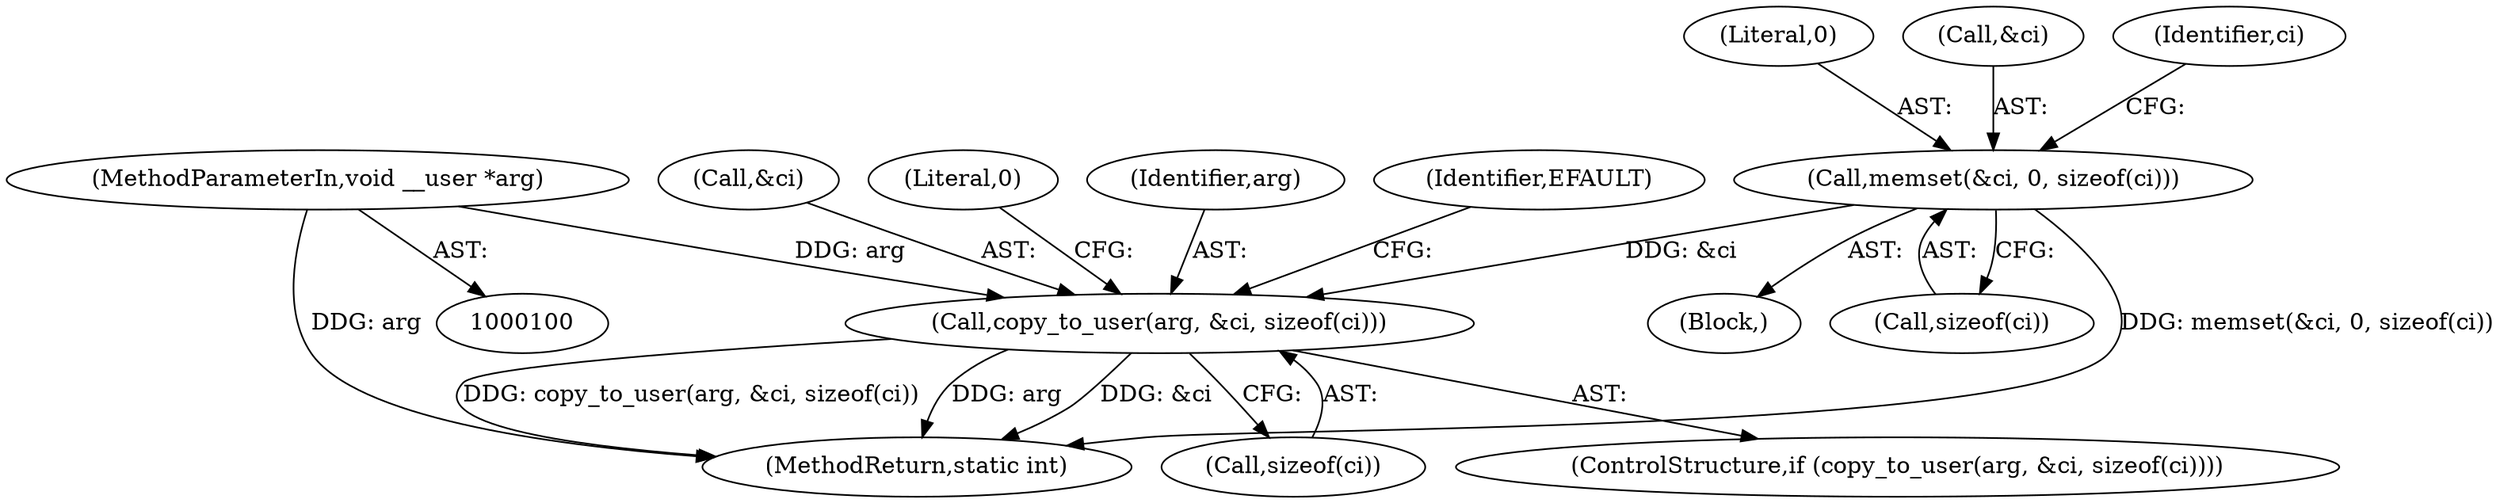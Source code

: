 digraph "0_linux_681fef8380eb818c0b845fca5d2ab1dcbab114ee@API" {
"1000132" [label="(Call,copy_to_user(arg, &ci, sizeof(ci)))"];
"1000102" [label="(MethodParameterIn,void __user *arg)"];
"1000105" [label="(Call,memset(&ci, 0, sizeof(ci)))"];
"1000108" [label="(Literal,0)"];
"1000136" [label="(Call,sizeof(ci))"];
"1000131" [label="(ControlStructure,if (copy_to_user(arg, &ci, sizeof(ci))))"];
"1000134" [label="(Call,&ci)"];
"1000142" [label="(Literal,0)"];
"1000109" [label="(Call,sizeof(ci))"];
"1000106" [label="(Call,&ci)"];
"1000103" [label="(Block,)"];
"1000143" [label="(MethodReturn,static int)"];
"1000133" [label="(Identifier,arg)"];
"1000102" [label="(MethodParameterIn,void __user *arg)"];
"1000113" [label="(Identifier,ci)"];
"1000132" [label="(Call,copy_to_user(arg, &ci, sizeof(ci)))"];
"1000105" [label="(Call,memset(&ci, 0, sizeof(ci)))"];
"1000140" [label="(Identifier,EFAULT)"];
"1000132" -> "1000131"  [label="AST: "];
"1000132" -> "1000136"  [label="CFG: "];
"1000133" -> "1000132"  [label="AST: "];
"1000134" -> "1000132"  [label="AST: "];
"1000136" -> "1000132"  [label="AST: "];
"1000140" -> "1000132"  [label="CFG: "];
"1000142" -> "1000132"  [label="CFG: "];
"1000132" -> "1000143"  [label="DDG: &ci"];
"1000132" -> "1000143"  [label="DDG: copy_to_user(arg, &ci, sizeof(ci))"];
"1000132" -> "1000143"  [label="DDG: arg"];
"1000102" -> "1000132"  [label="DDG: arg"];
"1000105" -> "1000132"  [label="DDG: &ci"];
"1000102" -> "1000100"  [label="AST: "];
"1000102" -> "1000143"  [label="DDG: arg"];
"1000105" -> "1000103"  [label="AST: "];
"1000105" -> "1000109"  [label="CFG: "];
"1000106" -> "1000105"  [label="AST: "];
"1000108" -> "1000105"  [label="AST: "];
"1000109" -> "1000105"  [label="AST: "];
"1000113" -> "1000105"  [label="CFG: "];
"1000105" -> "1000143"  [label="DDG: memset(&ci, 0, sizeof(ci))"];
}
